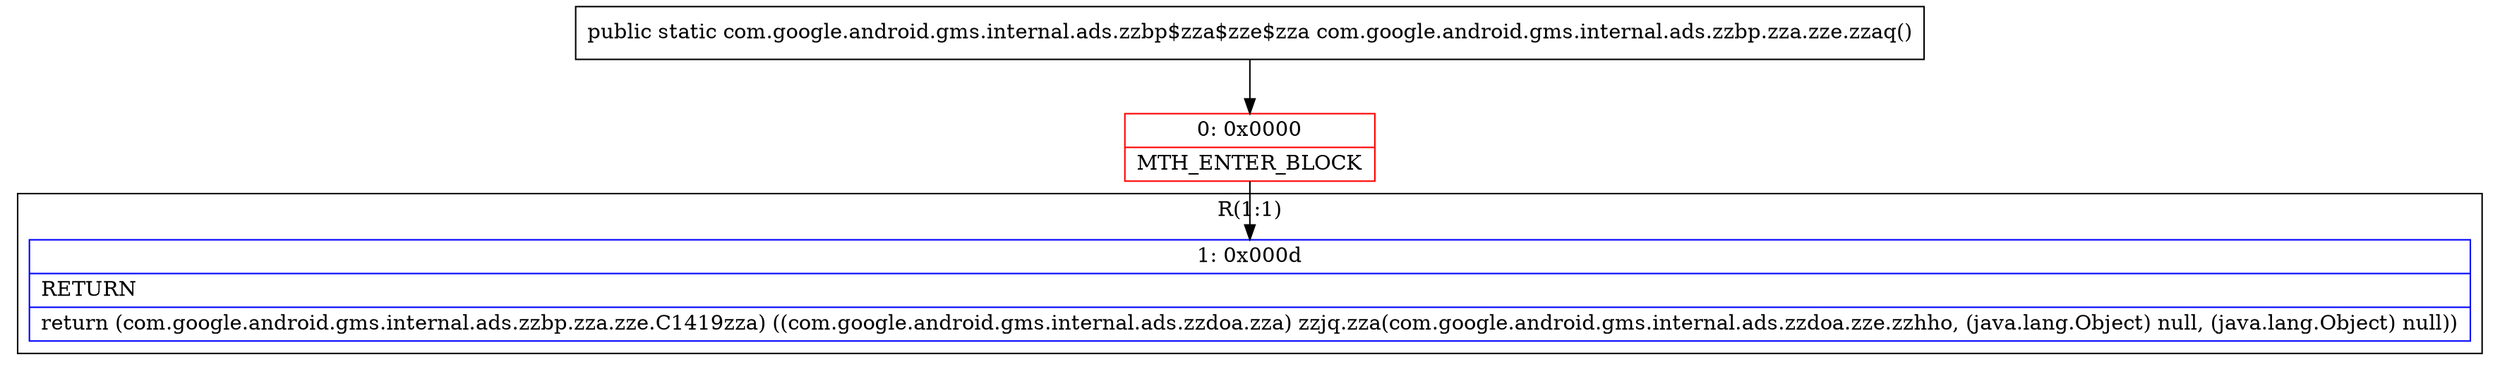 digraph "CFG forcom.google.android.gms.internal.ads.zzbp.zza.zze.zzaq()Lcom\/google\/android\/gms\/internal\/ads\/zzbp$zza$zze$zza;" {
subgraph cluster_Region_164360375 {
label = "R(1:1)";
node [shape=record,color=blue];
Node_1 [shape=record,label="{1\:\ 0x000d|RETURN\l|return (com.google.android.gms.internal.ads.zzbp.zza.zze.C1419zza) ((com.google.android.gms.internal.ads.zzdoa.zza) zzjq.zza(com.google.android.gms.internal.ads.zzdoa.zze.zzhho, (java.lang.Object) null, (java.lang.Object) null))\l}"];
}
Node_0 [shape=record,color=red,label="{0\:\ 0x0000|MTH_ENTER_BLOCK\l}"];
MethodNode[shape=record,label="{public static com.google.android.gms.internal.ads.zzbp$zza$zze$zza com.google.android.gms.internal.ads.zzbp.zza.zze.zzaq() }"];
MethodNode -> Node_0;
Node_0 -> Node_1;
}

